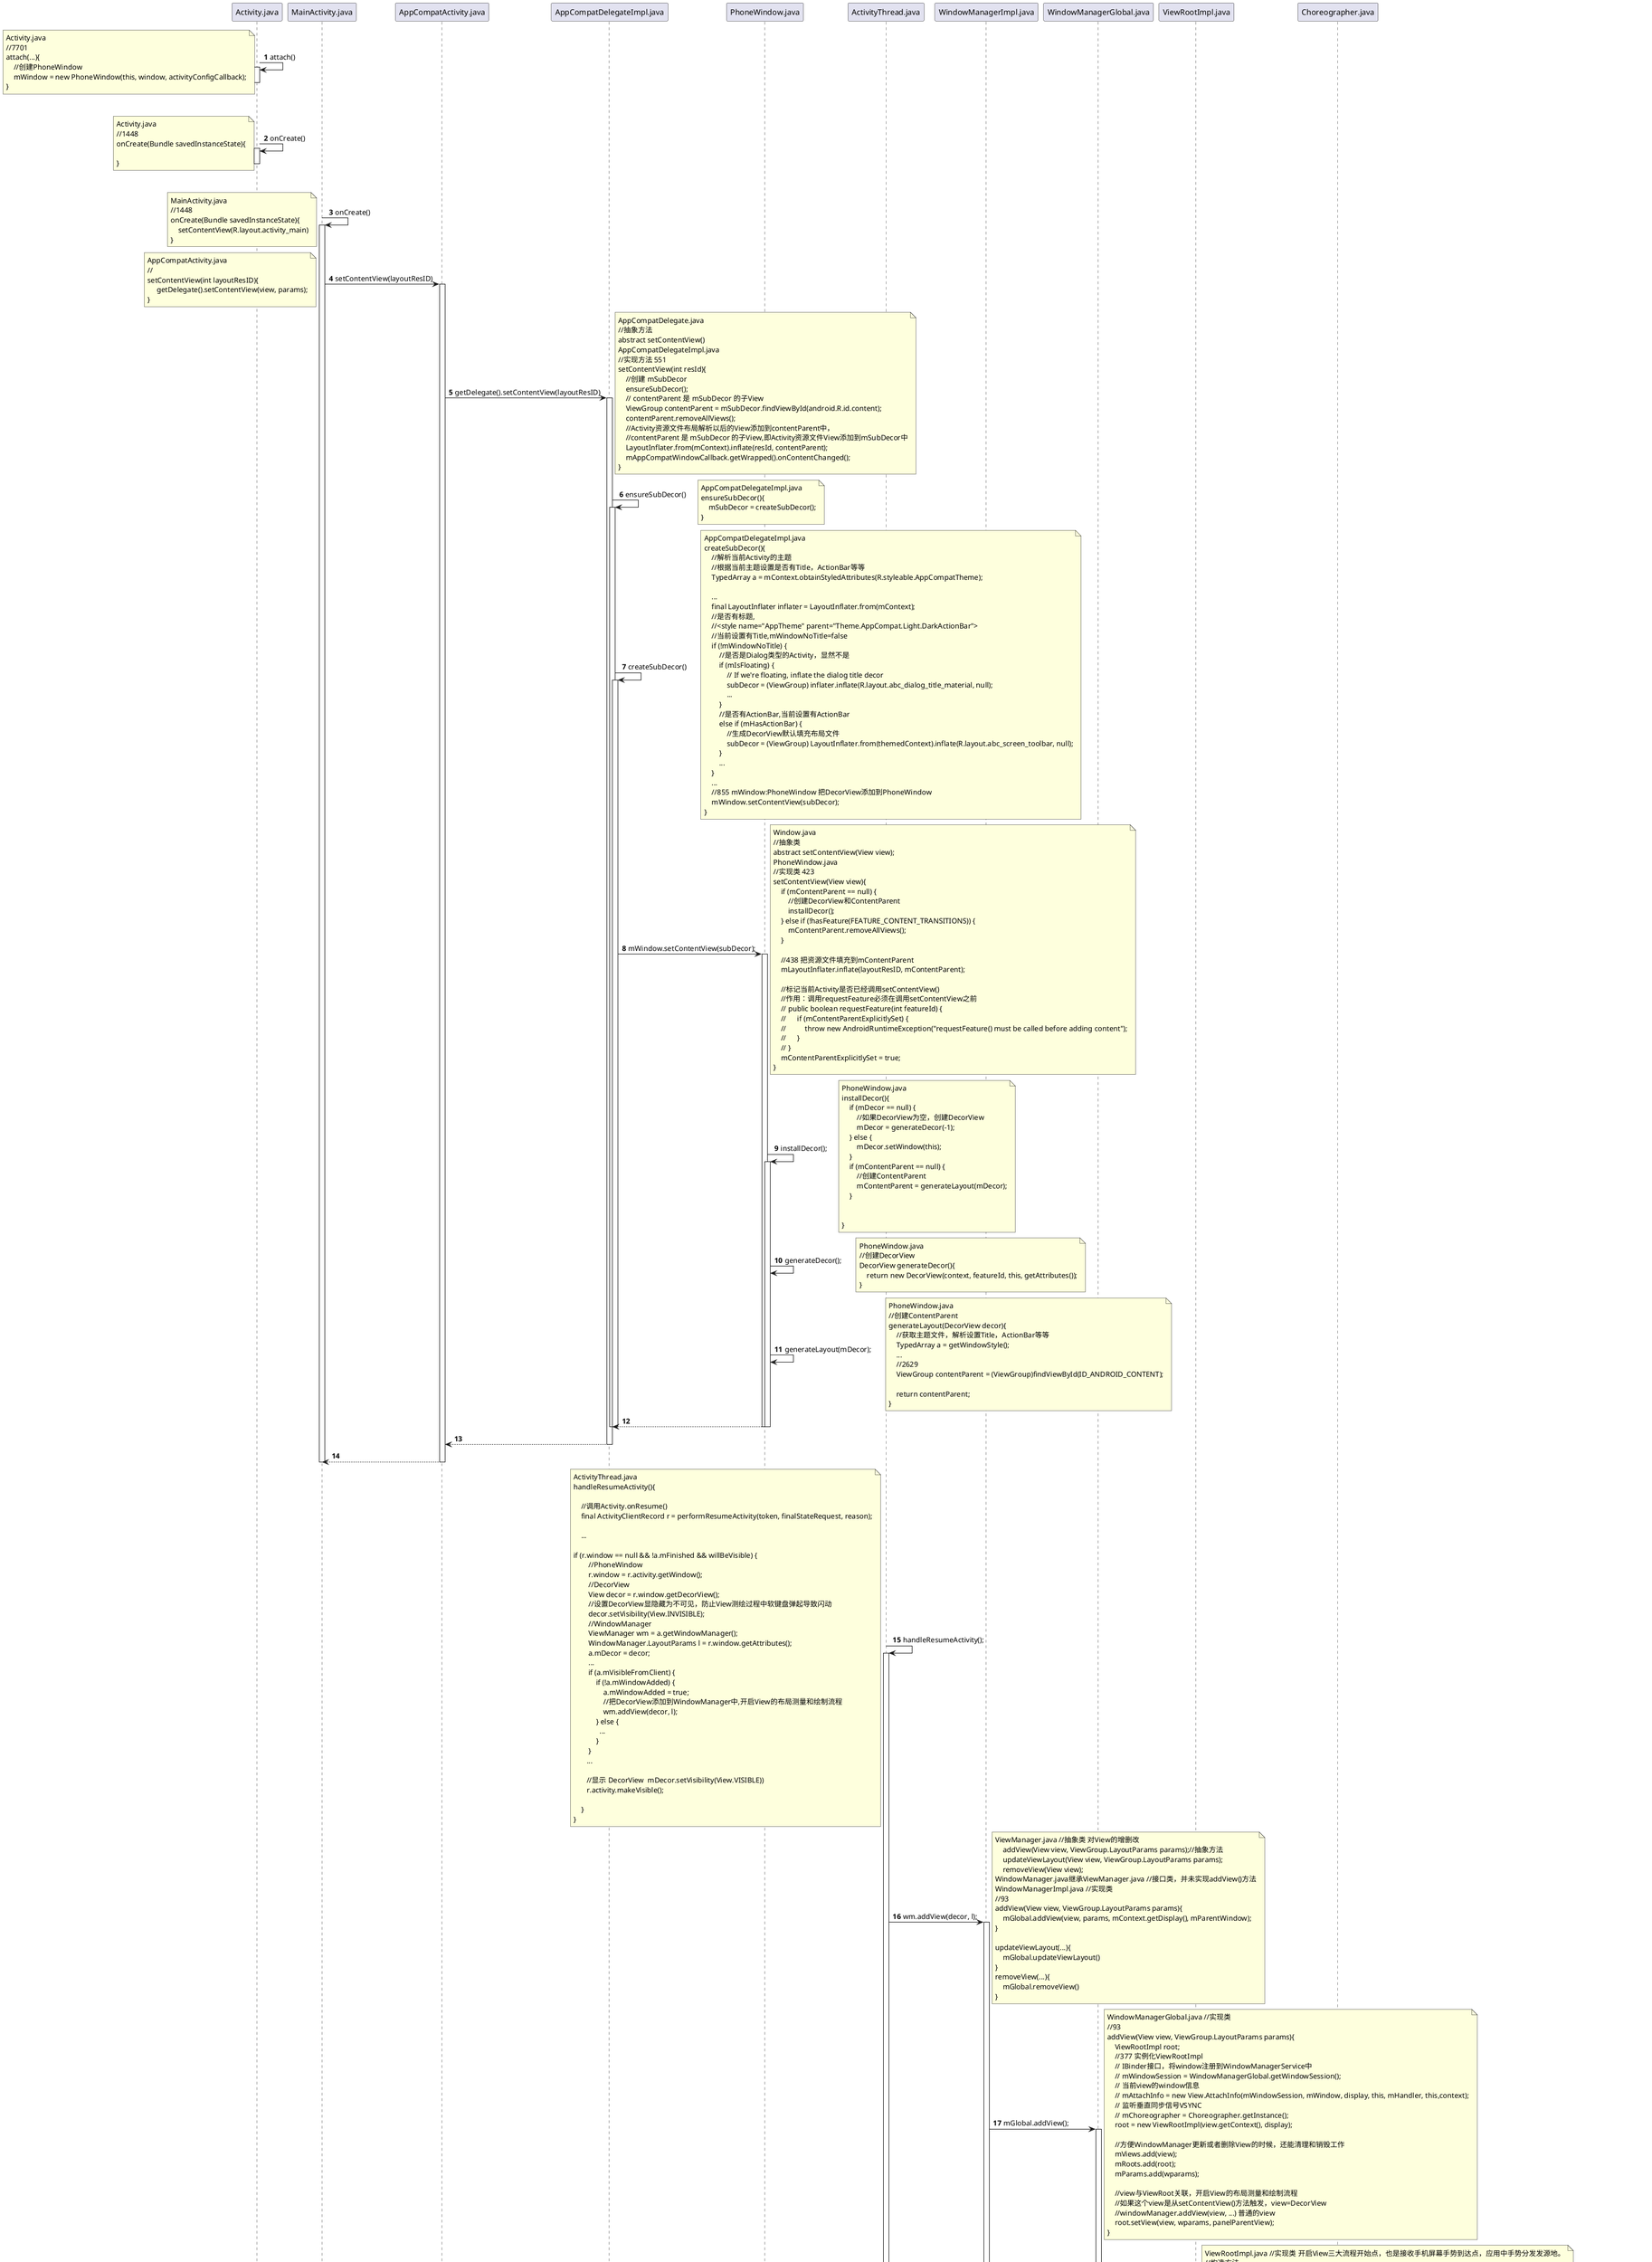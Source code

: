 @startuml
'https://plantuml.com/sequence-diagram

autonumber

'Activity之View树绘制流程分析
'1
Activity.java -> Activity.java: attach()
activate Activity.java
note left
Activity.java
//7701
attach(...){
    //创建PhoneWindow
    mWindow = new PhoneWindow(this, window, activityConfigCallback);
}
end note
deactivate Activity.java

'2
Activity.java -> Activity.java: onCreate()
activate Activity.java
note left
Activity.java
//1448
onCreate(Bundle savedInstanceState){

}
end note
deactivate Activity.java

'3
MainActivity.java -> MainActivity.java: onCreate()
activate MainActivity.java
note left
MainActivity.java
//1448
onCreate(Bundle savedInstanceState){
    setContentView(R.layout.activity_main)
}
end note

'4
MainActivity.java -> AppCompatActivity.java: setContentView(layoutResID)
activate AppCompatActivity.java
note left
AppCompatActivity.java
//
setContentView(int layoutResID){
     getDelegate().setContentView(view, params);
}
end note

'5
AppCompatActivity.java -> AppCompatDelegateImpl.java: getDelegate().setContentView(layoutResID)
activate AppCompatDelegateImpl.java
note right
AppCompatDelegate.java
//抽象方法
abstract setContentView()
AppCompatDelegateImpl.java
//实现方法 551
setContentView(int resId){
    //创建 mSubDecor
    ensureSubDecor();
    // contentParent 是 mSubDecor 的子View
    ViewGroup contentParent = mSubDecor.findViewById(android.R.id.content);
    contentParent.removeAllViews();
    //Activity资源文件布局解析以后的View添加到contentParent中，
    //contentParent 是 mSubDecor 的子View,即Activity资源文件View添加到mSubDecor中
    LayoutInflater.from(mContext).inflate(resId, contentParent);
    mAppCompatWindowCallback.getWrapped().onContentChanged();
}
end note

'6
AppCompatDelegateImpl.java -> AppCompatDelegateImpl.java: ensureSubDecor()
activate AppCompatDelegateImpl.java
note right
AppCompatDelegateImpl.java
ensureSubDecor(){
    mSubDecor = createSubDecor();
}
end note

'7
AppCompatDelegateImpl.java -> AppCompatDelegateImpl.java: createSubDecor()
activate AppCompatDelegateImpl.java
note right
AppCompatDelegateImpl.java
createSubDecor(){
    //解析当前Activity的主题
    //根据当前主题设置是否有Title，ActionBar等等
    TypedArray a = mContext.obtainStyledAttributes(R.styleable.AppCompatTheme);

    ...
    final LayoutInflater inflater = LayoutInflater.from(mContext);
    //是否有标题,
    //<style name="AppTheme" parent="Theme.AppCompat.Light.DarkActionBar">
    //当前设置有Title,mWindowNoTitle=false
    if (!mWindowNoTitle) {
        //是否是Dialog类型的Activity，显然不是
        if (mIsFloating) {
            // If we're floating, inflate the dialog title decor
            subDecor = (ViewGroup) inflater.inflate(R.layout.abc_dialog_title_material, null);
            ...
        }
        //是否有ActionBar,当前设置有ActionBar
        else if (mHasActionBar) {
            //生成DecorView默认填充布局文件
            subDecor = (ViewGroup) LayoutInflater.from(themedContext).inflate(R.layout.abc_screen_toolbar, null);
        }
        ...
    }
    ...
    //855 mWindow:PhoneWindow 把DecorView添加到PhoneWindow
    mWindow.setContentView(subDecor);
}
end note

'8
AppCompatDelegateImpl.java -> PhoneWindow.java: mWindow.setContentView(subDecor);
activate PhoneWindow.java
note right
Window.java
//抽象类
abstract setContentView(View view);
PhoneWindow.java
//实现类 423
setContentView(View view){
    if (mContentParent == null) {
        //创建DecorView和ContentParent
        installDecor();
    } else if (!hasFeature(FEATURE_CONTENT_TRANSITIONS)) {
        mContentParent.removeAllViews();
    }

    //438 把资源文件填充到mContentParent
    mLayoutInflater.inflate(layoutResID, mContentParent);

    //标记当前Activity是否已经调用setContentView()
    //作用：调用requestFeature必须在调用setContentView之前
    // public boolean requestFeature(int featureId) {
    //      if (mContentParentExplicitlySet) {
    //          throw new AndroidRuntimeException("requestFeature() must be called before adding content");
    //      }
    // }
    mContentParentExplicitlySet = true;
}
end note

'9
PhoneWindow.java -> PhoneWindow.java: installDecor();
activate PhoneWindow.java
note right
PhoneWindow.java
installDecor(){
    if (mDecor == null) {
        //如果DecorView为空，创建DecorView
        mDecor = generateDecor(-1);
    } else {
        mDecor.setWindow(this);
    }
    if (mContentParent == null) {
        //创建ContentParent
        mContentParent = generateLayout(mDecor);
    }


}
end note

'10
PhoneWindow.java -> PhoneWindow.java: generateDecor();
note right
PhoneWindow.java
//创建DecorView
DecorView generateDecor(){
    return new DecorView(context, featureId, this, getAttributes());
}
end note

'11
PhoneWindow.java -> PhoneWindow.java: generateLayout(mDecor);
note right
PhoneWindow.java
//创建ContentParent
generateLayout(DecorView decor){
    //获取主题文件，解析设置Title，ActionBar等等
    TypedArray a = getWindowStyle();
    ...
    //2629
    ViewGroup contentParent = (ViewGroup)findViewById(ID_ANDROID_CONTENT);

    return contentParent;
}
end note

'12
PhoneWindow.java --> AppCompatDelegateImpl.java
deactivate PhoneWindow.java
deactivate PhoneWindow.java
deactivate AppCompatDelegateImpl.java
deactivate AppCompatDelegateImpl.java

'13
AppCompatDelegateImpl.java --> AppCompatActivity.java
deactivate AppCompatDelegateImpl.java


'14
AppCompatActivity.java --> MainActivity.java
deactivate AppCompatActivity.java
deactivate MainActivity.java


'15
ActivityThread.java -> ActivityThread.java: handleResumeActivity();
activate ActivityThread.java
note left
ActivityThread.java
handleResumeActivity(){

    //调用Activity.onResume()
    final ActivityClientRecord r = performResumeActivity(token, finalStateRequest, reason);

    ...

if (r.window == null && !a.mFinished && willBeVisible) {
        //PhoneWindow
        r.window = r.activity.getWindow();
        //DecorView
        View decor = r.window.getDecorView();
        //设置DecorView显隐藏为不可见，防止View测绘过程中软键盘弹起导致闪动
        decor.setVisibility(View.INVISIBLE);
        //WindowManager
        ViewManager wm = a.getWindowManager();
        WindowManager.LayoutParams l = r.window.getAttributes();
        a.mDecor = decor;
        ...
        if (a.mVisibleFromClient) {
            if (!a.mWindowAdded) {
                a.mWindowAdded = true;
                //把DecorView添加到WindowManager中,开启View的布局测量和绘制流程
                wm.addView(decor, l);
            } else {
              ...
            }
        }
       ...

       //显示 DecorView  mDecor.setVisibility(View.VISIBLE))
       r.activity.makeVisible();

    }
}
end note

'16
ActivityThread.java -> WindowManagerImpl.java: wm.addView(decor, l);
activate WindowManagerImpl.java
note right
ViewManager.java //抽象类 对View的增删改
    addView(View view, ViewGroup.LayoutParams params);//抽象方法
    updateViewLayout(View view, ViewGroup.LayoutParams params);
    removeView(View view);
WindowManager.java继承ViewManager.java //接口类，并未实现addView()方法
WindowManagerImpl.java //实现类
//93
addView(View view, ViewGroup.LayoutParams params){
    mGlobal.addView(view, params, mContext.getDisplay(), mParentWindow);
}

updateViewLayout(...){
    mGlobal.updateViewLayout()
}
removeView(...){
    mGlobal.removeView()
}
end note


'17
WindowManagerImpl.java -> WindowManagerGlobal.java: mGlobal.addView();
activate WindowManagerGlobal.java
note right
WindowManagerGlobal.java //实现类
//93
addView(View view, ViewGroup.LayoutParams params){
    ViewRootImpl root;
    //377 实例化ViewRootImpl
    // IBinder接口，将window注册到WindowManagerService中
    // mWindowSession = WindowManagerGlobal.getWindowSession();
    // 当前view的window信息
    // mAttachInfo = new View.AttachInfo(mWindowSession, mWindow, display, this, mHandler, this,context);
    // 监听垂直同步信号VSYNC
    // mChoreographer = Choreographer.getInstance();
    root = new ViewRootImpl(view.getContext(), display);

    //方便WindowManager更新或者删除View的时候，还能清理和销毁工作
    mViews.add(view);
    mRoots.add(root);
    mParams.add(wparams);

    //view与ViewRoot关联，开启View的布局测量和绘制流程
    //如果这个view是从setContentView()方法触发，view=DecorView
    //windowManager.addView(view, ...) 普通的view
    root.setView(view, wparams, panelParentView);
}
end note

'18
WindowManagerGlobal.java -> ViewRootImpl.java: setView();
activate ViewRootImpl.java
note right
ViewRootImpl.java //实现类 开启View三大流程开始点，也是接收手机屏幕手势到达点，应用中手势分发发源地。
//构造方法
new ViewRootImpl(Context context, Display display) {
    //当前页面窗口注册到WMS中
    mWindowSession = WindowManagerGlobal.getWindowSession();
    //当前View关联的Window信息，是否关联到窗口上，每一个添加到窗口的view都有一个attachInfo
    mAttachInfo = new View.AttachInfo(mWindowSession, mWindow, display, this, mHandler, this,context);
    //接收系统发送的垂直同步信号，60Hz 16.7ms
    mChoreographer = Choreographer.getInstance();
}
//93
setView(...){
    //853 窗口注册到WMS之前开启一次布局和测绘工作
    requestLayout();

    //输入事件接收通道，向运行在Server进程InputManagerService注册监听，当屏幕输入事件到达时回调给应用
    mInputChannel = new InputChannel();

    //864 向WMS注册本页面窗口
    res = mWindowSession.addToDisplay(mWindow, mSeq, mWindowAttributes,
                                getHostVisibility(), mDisplay.getDisplayId(), mTmpFrame,
                                mAttachInfo.mContentInsets, mAttachInfo.mStableInsets,
                                mAttachInfo.mOutsets, mAttachInfo.mDisplayCutout, mInputChannel,
                                mTempInsets);
}
end note


'19
ViewRootImpl.java -> ViewRootImpl.java: requestLayout();
activate ViewRootImpl.java
note left
ViewRootImpl.java

requestLayout(){
    //检查当前线程
    //不能在子线程更新UI，
    //对View的更新涉及到view.requestLayout();view.postInvalidate();会调用到ViewRootImpl中
    //部分子线程更新UI是可以成功的，不会报错。子线程创建View，绑定数据等到页面进入直接展示视图
    //throw new CalledFromWrongThreadException("Only the original thread that created a view hierarchy can touch its views.");
    checkThread();
    mLayoutRequested = true;
    //安排任务执行
    scheduleTraversals();
}
end note


'20
ViewRootImpl.java -> ViewRootImpl.java: scheduleTraversals();
activate ViewRootImpl.java
note left
ViewRootImpl.java

scheduleTraversals(){
    if (!mTraversalScheduled) {
        //过滤同一帧内多次重复请求，防止多次测绘布局绘制
        mTraversalScheduled = true;
        //屏障消息：为了让异步消息优先执行，使得ViewRootImpl中UI测量，布局，绘制尽早执行。
        mTraversalBarrier = mHandler.getLooper().getQueue().postSyncBarrier();
        //异步消息：每次垂直信号到达执行mTraversalRunnable.run()方法
        mChoreographer.postCallback(Choreographer.CALLBACK_TRAVERSAL, mTraversalRunnable, null);
    }
}
end note

'21
ViewRootImpl.java -> Choreographer.java: mChoreographer.postCallback();
activate Choreographer.java
note right
Choreographer.java

//416
postCallback(){
     postCallbackDelayed(callbackType, action, token, 0);
}

//435
postCallbackDelayed(){
    postCallbackDelayedInternal(callbackType, action, token, delayMillis);
}

//447
postCallbackDelayedInternal(){
    if (dueTime <= now) {
        scheduleFrameLocked(now);
    } else {
        Message msg = mHandler.obtainMessage(MSG_DO_SCHEDULE_CALLBACK, action);
        msg.arg1 = callbackType;
        //异步消息
        msg.setAsynchronous(true);
        //发送异步消息
        mHandler.sendMessageAtTime(msg, dueTime);
    }
}
end note

'22
Choreographer.java --> ViewRootImpl.java
deactivate Choreographer.java

'23
ViewRootImpl.java -> ViewRootImpl.java: mTraversalRunnable.run();
activate ViewRootImpl.java
note left
ViewRootImpl.java
final TraversalRunnable mTraversalRunnable = new TraversalRunnable();
final class TraversalRunnable implements Runnable {
    @Override
    public void run() {
        doTraversal();
    }
}

doTraversal(){
    if (mTraversalScheduled) {
        mTraversalScheduled = false;
        //移除屏障消息
        mHandler.getLooper().getQueue().removeSyncBarrier(mTraversalBarrier);
        //根据当前页面的View树判断有没有发生变化，需不需要重新测绘布局绘制
        performTraversals();

    }
}
end note

'24
ViewRootImpl.java -> ViewRootImpl.java: performTraversals();
activate ViewRootImpl.java
note left
ViewRootImpl.java

performTraversals(){
    //2541 测量
    performMeasure(childWidthMeasureSpec, childHeightMeasureSpec);

    //2590 布局
    performLayout(lp, mWidth, mHeight);

    //2755 绘制
    performDraw();

}

private void performMeasure(int childWidthMeasureSpec, int childHeightMeasureSpec) {
    //DecorView
    mView.measure(childWidthMeasureSpec, childHeightMeasureSpec);
}
private void performLayout() {
    //DecorView
    final View host = mView;
    host.layout(0, 0, host.getMeasuredWidth(), host.getMeasuredHeight());
}
private void performDraw() {
    boolean canUseAsync = draw(fullRedrawNeeded);
}

private boolean draw(boolean fullRedrawNeeded) {
    //3638
    drawSoftware(...)
}

drawSoftware(...){
    //3730
    mView.draw(canvas);
}
end note

'25
ViewRootImpl.java --> ActivityThread.java:
deactivate ViewRootImpl.java
deactivate ViewRootImpl.java
deactivate ViewRootImpl.java
deactivate ViewRootImpl.java
deactivate ViewRootImpl.java
deactivate WindowManagerGlobal.java
deactivate WindowManagerImpl.java
deactivate ActivityThread.java

@enduml